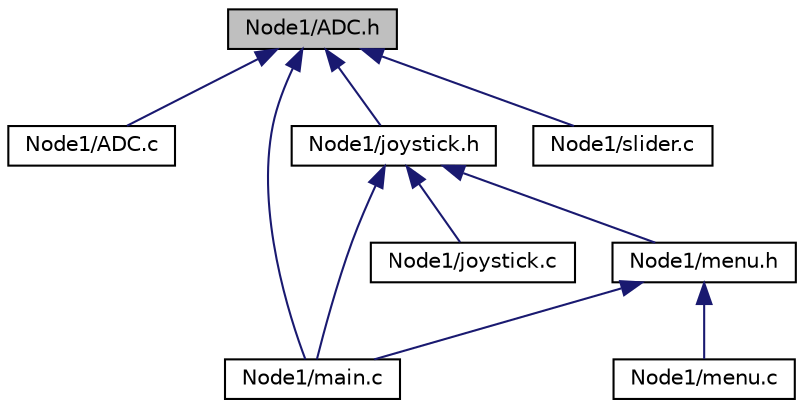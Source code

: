 digraph "Node1/ADC.h"
{
  edge [fontname="Helvetica",fontsize="10",labelfontname="Helvetica",labelfontsize="10"];
  node [fontname="Helvetica",fontsize="10",shape=record];
  Node1 [label="Node1/ADC.h",height=0.2,width=0.4,color="black", fillcolor="grey75", style="filled", fontcolor="black"];
  Node1 -> Node2 [dir="back",color="midnightblue",fontsize="10",style="solid"];
  Node2 [label="Node1/ADC.c",height=0.2,width=0.4,color="black", fillcolor="white", style="filled",URL="$_a_d_c_8c.html",tooltip="C-file for the Analog to Digital Converter. Switches the channels by writing wanted channels to ADC e..."];
  Node1 -> Node3 [dir="back",color="midnightblue",fontsize="10",style="solid"];
  Node3 [label="Node1/joystick.h",height=0.2,width=0.4,color="black", fillcolor="white", style="filled",URL="$joystick_8h.html",tooltip="Header-file considering the joystick on the USB-multiboards behaviour. "];
  Node3 -> Node4 [dir="back",color="midnightblue",fontsize="10",style="solid"];
  Node4 [label="Node1/joystick.c",height=0.2,width=0.4,color="black", fillcolor="white", style="filled",URL="$joystick_8c.html",tooltip="C-file for the joystick on the USB-multiboards behaviour. "];
  Node3 -> Node5 [dir="back",color="midnightblue",fontsize="10",style="solid"];
  Node5 [label="Node1/main.c",height=0.2,width=0.4,color="black", fillcolor="white", style="filled",URL="$_node1_2main_8c.html"];
  Node3 -> Node6 [dir="back",color="midnightblue",fontsize="10",style="solid"];
  Node6 [label="Node1/menu.h",height=0.2,width=0.4,color="black", fillcolor="white", style="filled",URL="$menu_8h.html"];
  Node6 -> Node5 [dir="back",color="midnightblue",fontsize="10",style="solid"];
  Node6 -> Node7 [dir="back",color="midnightblue",fontsize="10",style="solid"];
  Node7 [label="Node1/menu.c",height=0.2,width=0.4,color="black", fillcolor="white", style="filled",URL="$menu_8c.html",tooltip="C-file for the menu on the OLED - to move around in the menu. "];
  Node1 -> Node5 [dir="back",color="midnightblue",fontsize="10",style="solid"];
  Node1 -> Node8 [dir="back",color="midnightblue",fontsize="10",style="solid"];
  Node8 [label="Node1/slider.c",height=0.2,width=0.4,color="black", fillcolor="white", style="filled",URL="$slider_8c.html",tooltip="C-file considering the sliders on the USB-multiboards behaviour. Converting the voltage resolution of..."];
}
